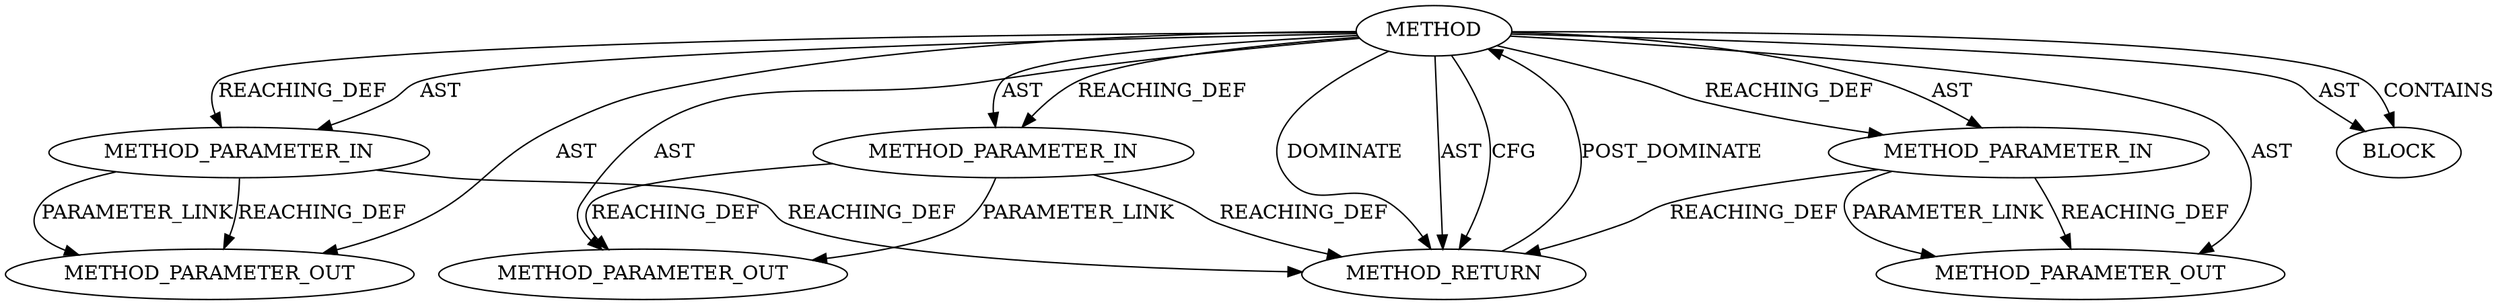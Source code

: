 digraph {
  27614 [label=METHOD_PARAMETER_OUT ORDER=3 CODE="p3" IS_VARIADIC=false TYPE_FULL_NAME="ANY" EVALUATION_STRATEGY="BY_VALUE" INDEX=3 NAME="p3"]
  27612 [label=METHOD_PARAMETER_OUT ORDER=1 CODE="p1" IS_VARIADIC=false TYPE_FULL_NAME="ANY" EVALUATION_STRATEGY="BY_VALUE" INDEX=1 NAME="p1"]
  27613 [label=METHOD_PARAMETER_OUT ORDER=2 CODE="p2" IS_VARIADIC=false TYPE_FULL_NAME="ANY" EVALUATION_STRATEGY="BY_VALUE" INDEX=2 NAME="p2"]
  26551 [label=METHOD_PARAMETER_IN ORDER=1 CODE="p1" IS_VARIADIC=false TYPE_FULL_NAME="ANY" EVALUATION_STRATEGY="BY_VALUE" INDEX=1 NAME="p1"]
  26550 [label=METHOD AST_PARENT_TYPE="NAMESPACE_BLOCK" AST_PARENT_FULL_NAME="<global>" ORDER=0 CODE="<empty>" FULL_NAME="dtls1_get_bitmap" IS_EXTERNAL=true FILENAME="<empty>" SIGNATURE="" NAME="dtls1_get_bitmap"]
  26553 [label=METHOD_PARAMETER_IN ORDER=3 CODE="p3" IS_VARIADIC=false TYPE_FULL_NAME="ANY" EVALUATION_STRATEGY="BY_VALUE" INDEX=3 NAME="p3"]
  26552 [label=METHOD_PARAMETER_IN ORDER=2 CODE="p2" IS_VARIADIC=false TYPE_FULL_NAME="ANY" EVALUATION_STRATEGY="BY_VALUE" INDEX=2 NAME="p2"]
  26554 [label=BLOCK ORDER=1 ARGUMENT_INDEX=1 CODE="<empty>" TYPE_FULL_NAME="ANY"]
  26555 [label=METHOD_RETURN ORDER=2 CODE="RET" TYPE_FULL_NAME="ANY" EVALUATION_STRATEGY="BY_VALUE"]
  26551 -> 26555 [label=REACHING_DEF VARIABLE="p1"]
  26550 -> 26553 [label=REACHING_DEF VARIABLE=""]
  26551 -> 27612 [label=REACHING_DEF VARIABLE="p1"]
  26550 -> 26552 [label=AST ]
  26550 -> 27612 [label=AST ]
  26550 -> 26551 [label=REACHING_DEF VARIABLE=""]
  26553 -> 27614 [label=PARAMETER_LINK ]
  26550 -> 26555 [label=DOMINATE ]
  26550 -> 26552 [label=REACHING_DEF VARIABLE=""]
  26555 -> 26550 [label=POST_DOMINATE ]
  26552 -> 26555 [label=REACHING_DEF VARIABLE="p2"]
  26550 -> 27614 [label=AST ]
  26552 -> 27613 [label=REACHING_DEF VARIABLE="p2"]
  26550 -> 27613 [label=AST ]
  26552 -> 27613 [label=PARAMETER_LINK ]
  26550 -> 26551 [label=AST ]
  26550 -> 26555 [label=AST ]
  26550 -> 26554 [label=CONTAINS ]
  26550 -> 26555 [label=CFG ]
  26553 -> 27614 [label=REACHING_DEF VARIABLE="p3"]
  26550 -> 26553 [label=AST ]
  26551 -> 27612 [label=PARAMETER_LINK ]
  26550 -> 26554 [label=AST ]
  26553 -> 26555 [label=REACHING_DEF VARIABLE="p3"]
}
